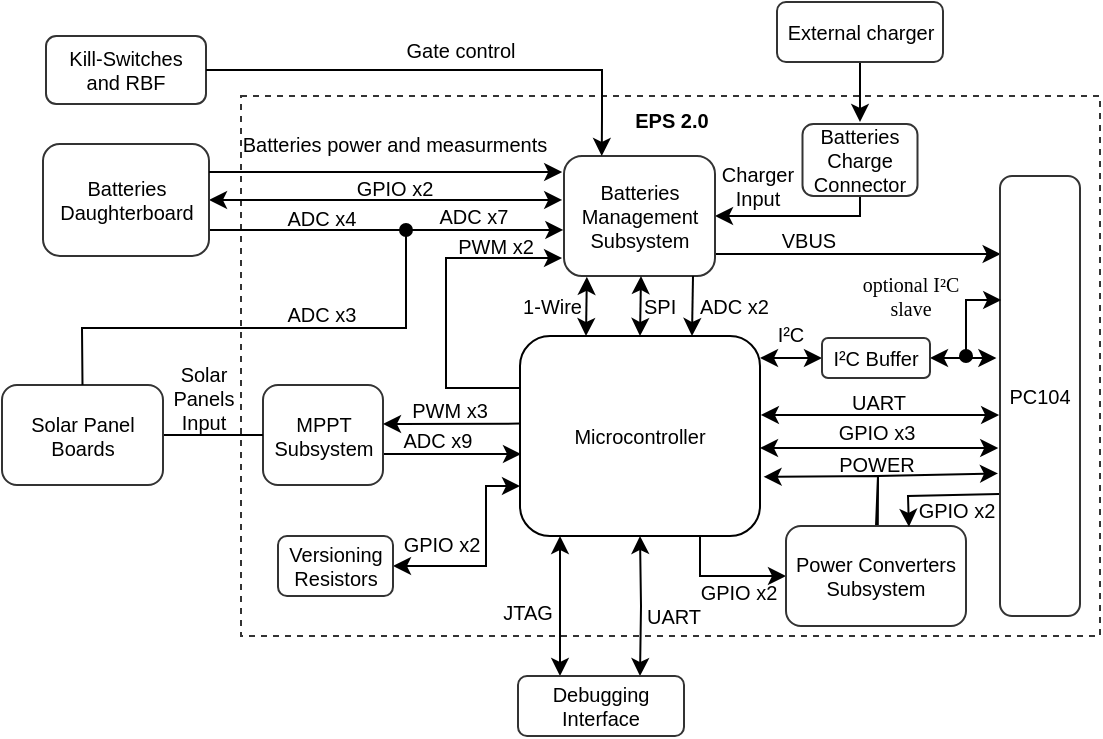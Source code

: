 <mxfile version="14.5.6" type="device"><diagram id="VgbWtvlUU714JyuE21Zw" name="Page-1"><mxGraphModel dx="1695" dy="479" grid="1" gridSize="10" guides="1" tooltips="1" connect="1" arrows="1" fold="1" page="1" pageScale="1" pageWidth="827" pageHeight="1169" math="0" shadow="0"><root><mxCell id="0"/><mxCell id="1" parent="0"/><mxCell id="7uVq3pc8eS2o6aUukl6U-1" value="EPS 2.0" style="rounded=0;whiteSpace=wrap;html=1;dashed=1;strokeColor=#333333;strokeWidth=1;fillColor=none;fontSize=10;verticalAlign=top;horizontal=1;fontStyle=1" parent="1" vertex="1"><mxGeometry x="-232.5" y="700" width="429.5" height="270" as="geometry"/></mxCell><mxCell id="7uVq3pc8eS2o6aUukl6U-2" value="" style="endArrow=classic;html=1;entryX=-0.025;entryY=0.676;entryDx=0;entryDy=0;entryPerimeter=0;rounded=0;exitX=0.5;exitY=0;exitDx=0;exitDy=0;" parent="1" source="7uVq3pc8eS2o6aUukl6U-11" edge="1" target="7uVq3pc8eS2o6aUukl6U-19"><mxGeometry width="50" height="50" relative="1" as="geometry"><mxPoint x="85" y="912" as="sourcePoint"/><mxPoint x="145.72" y="878.2" as="targetPoint"/><Array as="points"><mxPoint x="86" y="890"/></Array></mxGeometry></mxCell><mxCell id="7uVq3pc8eS2o6aUukl6U-3" value="" style="endArrow=classic;html=1;entryX=1.015;entryY=0.704;entryDx=0;entryDy=0;entryPerimeter=0;rounded=0;exitX=0.51;exitY=-0.004;exitDx=0;exitDy=0;exitPerimeter=0;" parent="1" source="7uVq3pc8eS2o6aUukl6U-11" edge="1" target="7uVq3pc8eS2o6aUukl6U-8"><mxGeometry width="50" height="50" relative="1" as="geometry"><mxPoint x="85.5" y="912" as="sourcePoint"/><mxPoint x="27.36" y="878.5" as="targetPoint"/><Array as="points"><mxPoint x="86" y="890"/></Array></mxGeometry></mxCell><mxCell id="7uVq3pc8eS2o6aUukl6U-4" style="edgeStyle=orthogonalEdgeStyle;rounded=0;orthogonalLoop=1;jettySize=auto;html=1;exitX=1;exitY=0.5;exitDx=0;exitDy=0;startArrow=classic;startFill=1;endArrow=classic;endFill=1;fontSize=10;entryX=-0.022;entryY=0.591;entryDx=0;entryDy=0;entryPerimeter=0;" parent="1" edge="1"><mxGeometry relative="1" as="geometry"><mxPoint x="146.12" y="876.02" as="targetPoint"/><mxPoint x="27" y="876" as="sourcePoint"/></mxGeometry></mxCell><mxCell id="7uVq3pc8eS2o6aUukl6U-5" style="edgeStyle=orthogonalEdgeStyle;rounded=0;orthogonalLoop=1;jettySize=auto;html=1;exitX=0.75;exitY=1;exitDx=0;exitDy=0;entryX=0;entryY=0.5;entryDx=0;entryDy=0;startArrow=none;startFill=0;endArrow=classic;endFill=1;fontSize=10;" parent="1" source="7uVq3pc8eS2o6aUukl6U-8" target="7uVq3pc8eS2o6aUukl6U-11" edge="1"><mxGeometry relative="1" as="geometry"><Array as="points"><mxPoint x="-3" y="940"/></Array></mxGeometry></mxCell><mxCell id="7uVq3pc8eS2o6aUukl6U-6" style="edgeStyle=orthogonalEdgeStyle;rounded=0;orthogonalLoop=1;jettySize=auto;html=1;exitX=0;exitY=0.75;exitDx=0;exitDy=0;entryX=1;entryY=0.5;entryDx=0;entryDy=0;startArrow=classic;startFill=1;endArrow=classic;endFill=1;strokeColor=#000000;fontColor=#000000;" parent="1" source="7uVq3pc8eS2o6aUukl6U-8" target="7uVq3pc8eS2o6aUukl6U-57" edge="1"><mxGeometry relative="1" as="geometry"><Array as="points"><mxPoint x="-110" y="895"/><mxPoint x="-110" y="935"/></Array></mxGeometry></mxCell><mxCell id="7uVq3pc8eS2o6aUukl6U-7" style="edgeStyle=orthogonalEdgeStyle;rounded=0;orthogonalLoop=1;jettySize=auto;html=1;exitX=0;exitY=0.25;exitDx=0;exitDy=0;entryX=-0.013;entryY=0.834;entryDx=0;entryDy=0;entryPerimeter=0;startArrow=none;startFill=0;endArrow=classic;endFill=1;strokeColor=#000000;fontSize=10;fontColor=#000000;" parent="1" edge="1"><mxGeometry relative="1" as="geometry"><mxPoint x="-93" y="846" as="sourcePoint"/><mxPoint x="-71.981" y="781.04" as="targetPoint"/><Array as="points"><mxPoint x="-130" y="846"/><mxPoint x="-130" y="781"/></Array></mxGeometry></mxCell><mxCell id="7uVq3pc8eS2o6aUukl6U-8" value="Microcontroller" style="rounded=1;whiteSpace=wrap;html=1;strokeWidth=1;fillColor=none;fontSize=10;glass=0;shadow=0;sketch=0;" parent="1" vertex="1"><mxGeometry x="-93" y="820" width="120" height="100" as="geometry"/></mxCell><mxCell id="7uVq3pc8eS2o6aUukl6U-9" style="edgeStyle=orthogonalEdgeStyle;rounded=0;orthogonalLoop=1;jettySize=auto;html=1;startArrow=none;startFill=0;endArrow=classic;endFill=1;fontSize=10;exitX=1;exitY=0.75;exitDx=0;exitDy=0;" parent="1" source="7uVq3pc8eS2o6aUukl6U-10" edge="1"><mxGeometry relative="1" as="geometry"><mxPoint x="-92.5" y="879" as="targetPoint"/><Array as="points"><mxPoint x="-92.5" y="879"/></Array><mxPoint x="-256.5" y="887" as="sourcePoint"/></mxGeometry></mxCell><mxCell id="7uVq3pc8eS2o6aUukl6U-10" value="MPPT Subsystem" style="rounded=1;whiteSpace=wrap;html=1;strokeColor=#333333;strokeWidth=1;fillColor=none;fontSize=10;" parent="1" vertex="1"><mxGeometry x="-221.5" y="844.5" width="60" height="50" as="geometry"/></mxCell><mxCell id="7uVq3pc8eS2o6aUukl6U-11" value="Power Converters Subsystem" style="rounded=1;whiteSpace=wrap;html=1;strokeColor=#333333;strokeWidth=1;fontSize=10;fillColor=none;" parent="1" vertex="1"><mxGeometry x="40" y="915" width="90" height="50" as="geometry"/></mxCell><mxCell id="7uVq3pc8eS2o6aUukl6U-12" style="edgeStyle=orthogonalEdgeStyle;rounded=0;orthogonalLoop=1;jettySize=auto;html=1;exitX=1;exitY=0.5;exitDx=0;exitDy=0;startArrow=none;startFill=0;endArrow=classic;endFill=1;fontColor=#FF0000;entryX=0.008;entryY=0.091;entryDx=0;entryDy=0;entryPerimeter=0;" parent="1" edge="1"><mxGeometry relative="1" as="geometry"><Array as="points"/><mxPoint x="4.5" y="779" as="sourcePoint"/><mxPoint x="147.32" y="779.02" as="targetPoint"/></mxGeometry></mxCell><mxCell id="7uVq3pc8eS2o6aUukl6U-13" style="edgeStyle=orthogonalEdgeStyle;rounded=0;orthogonalLoop=1;jettySize=auto;html=1;startArrow=classic;startFill=1;endArrow=none;endFill=0;strokeColor=#000000;fontColor=#000000;" parent="1" edge="1"><mxGeometry relative="1" as="geometry"><mxPoint x="77" y="683" as="targetPoint"/><mxPoint x="77" y="713" as="sourcePoint"/></mxGeometry></mxCell><mxCell id="7uVq3pc8eS2o6aUukl6U-14" style="edgeStyle=orthogonalEdgeStyle;rounded=0;orthogonalLoop=1;jettySize=auto;html=1;exitX=1;exitY=0.5;exitDx=0;exitDy=0;entryX=0.5;entryY=1;entryDx=0;entryDy=0;startArrow=classic;startFill=1;endArrow=none;endFill=0;strokeColor=#000000;fontColor=#000000;" parent="1" source="7uVq3pc8eS2o6aUukl6U-15" target="7uVq3pc8eS2o6aUukl6U-56" edge="1"><mxGeometry relative="1" as="geometry"><Array as="points"><mxPoint x="77" y="760"/></Array></mxGeometry></mxCell><mxCell id="7uVq3pc8eS2o6aUukl6U-15" value="Batteries Management&lt;br&gt;Subsystem" style="rounded=1;whiteSpace=wrap;html=1;strokeColor=#333333;strokeWidth=1;fillColor=none;fontSize=10;" parent="1" vertex="1"><mxGeometry x="-71" y="730" width="75.5" height="60" as="geometry"/></mxCell><mxCell id="7uVq3pc8eS2o6aUukl6U-16" style="edgeStyle=orthogonalEdgeStyle;rounded=0;orthogonalLoop=1;jettySize=auto;html=1;exitX=0.5;exitY=0;exitDx=0;exitDy=0;entryX=0.5;entryY=1;entryDx=0;entryDy=0;startArrow=classic;startFill=1;endArrow=classic;endFill=1;fontSize=10;" parent="1" target="7uVq3pc8eS2o6aUukl6U-8" edge="1"><mxGeometry relative="1" as="geometry"><mxPoint x="-33" y="990.0" as="sourcePoint"/></mxGeometry></mxCell><mxCell id="7uVq3pc8eS2o6aUukl6U-17" style="edgeStyle=orthogonalEdgeStyle;rounded=0;orthogonalLoop=1;jettySize=auto;html=1;exitX=1;exitY=0.5;exitDx=0;exitDy=0;entryX=0;entryY=0.5;entryDx=0;entryDy=0;endArrow=none;endFill=0;" parent="1" source="7uVq3pc8eS2o6aUukl6U-18" target="7uVq3pc8eS2o6aUukl6U-10" edge="1"><mxGeometry relative="1" as="geometry"/></mxCell><mxCell id="7uVq3pc8eS2o6aUukl6U-18" value="Solar Panel Boards" style="rounded=1;whiteSpace=wrap;html=1;strokeColor=#333333;strokeWidth=1;fillColor=none;fontSize=10;" parent="1" vertex="1"><mxGeometry x="-352" y="844.5" width="80.5" height="50" as="geometry"/></mxCell><mxCell id="7uVq3pc8eS2o6aUukl6U-19" value="PC104" style="rounded=1;whiteSpace=wrap;html=1;strokeColor=#333333;strokeWidth=1;fillColor=none;fontSize=10;" parent="1" vertex="1"><mxGeometry x="147" y="740" width="40" height="220" as="geometry"/></mxCell><mxCell id="7uVq3pc8eS2o6aUukl6U-20" value="Kill-Switches &lt;br&gt;and RBF" style="rounded=1;whiteSpace=wrap;html=1;strokeColor=#333333;strokeWidth=1;fillColor=none;fontSize=10;" parent="1" vertex="1"><mxGeometry x="-330" y="670" width="80" height="34" as="geometry"/></mxCell><mxCell id="7uVq3pc8eS2o6aUukl6U-21" value="UART" style="text;html=1;strokeColor=none;fillColor=none;align=center;verticalAlign=middle;whiteSpace=wrap;rounded=0;shadow=0;glass=0;sketch=0;fontSize=10;" parent="1" vertex="1"><mxGeometry x="-29" y="952" width="26" height="15" as="geometry"/></mxCell><mxCell id="7uVq3pc8eS2o6aUukl6U-22" value="JTAG" style="text;html=1;strokeColor=none;fillColor=none;align=center;verticalAlign=middle;whiteSpace=wrap;rounded=0;shadow=0;glass=0;sketch=0;fontSize=10;" parent="1" vertex="1"><mxGeometry x="-104" y="950" width="30" height="15" as="geometry"/></mxCell><mxCell id="7uVq3pc8eS2o6aUukl6U-23" value="ADC x9" style="text;html=1;strokeColor=none;fillColor=none;align=center;verticalAlign=middle;whiteSpace=wrap;rounded=0;shadow=0;glass=0;sketch=0;fontSize=10;" parent="1" vertex="1"><mxGeometry x="-159.5" y="864" width="50" height="15" as="geometry"/></mxCell><mxCell id="7uVq3pc8eS2o6aUukl6U-24" value="PWM x3" style="text;html=1;strokeColor=none;fillColor=none;align=center;verticalAlign=middle;whiteSpace=wrap;rounded=0;shadow=0;glass=0;sketch=0;fontSize=10;" parent="1" vertex="1"><mxGeometry x="-150" y="849" width="44" height="15" as="geometry"/></mxCell><mxCell id="7uVq3pc8eS2o6aUukl6U-25" value="ADC x7" style="text;html=1;strokeColor=none;fillColor=none;align=center;verticalAlign=middle;whiteSpace=wrap;rounded=0;shadow=0;glass=0;sketch=0;fontSize=10;" parent="1" vertex="1"><mxGeometry x="-138" y="752.5" width="44" height="15" as="geometry"/></mxCell><mxCell id="7uVq3pc8eS2o6aUukl6U-26" value="PWM x2" style="text;html=1;strokeColor=none;fillColor=none;align=center;verticalAlign=middle;whiteSpace=wrap;rounded=0;shadow=0;glass=0;sketch=0;fontSize=10;" parent="1" vertex="1"><mxGeometry x="-127.5" y="770" width="44" height="10" as="geometry"/></mxCell><mxCell id="7uVq3pc8eS2o6aUukl6U-27" value="ADC x2" style="text;html=1;strokeColor=none;fillColor=none;align=left;verticalAlign=middle;whiteSpace=wrap;rounded=0;shadow=0;glass=0;sketch=0;fontSize=10;" parent="1" vertex="1"><mxGeometry x="-5.5" y="795" width="45.5" height="20" as="geometry"/></mxCell><mxCell id="7uVq3pc8eS2o6aUukl6U-28" value="1-Wire" style="text;html=1;strokeColor=none;fillColor=none;align=right;verticalAlign=middle;whiteSpace=wrap;rounded=0;shadow=0;glass=0;sketch=0;fontSize=10;" parent="1" vertex="1"><mxGeometry x="-103.25" y="800" width="43.25" height="10" as="geometry"/></mxCell><mxCell id="7uVq3pc8eS2o6aUukl6U-29" style="edgeStyle=orthogonalEdgeStyle;rounded=0;orthogonalLoop=1;jettySize=auto;html=1;entryX=0.5;entryY=0;entryDx=0;entryDy=0;startArrow=classic;startFill=1;endArrow=classic;endFill=1;fontSize=10;" parent="1" target="7uVq3pc8eS2o6aUukl6U-8" edge="1"><mxGeometry relative="1" as="geometry"><mxPoint x="-32.5" y="790.0" as="sourcePoint"/><mxPoint x="-29" y="820.0" as="targetPoint"/></mxGeometry></mxCell><mxCell id="7uVq3pc8eS2o6aUukl6U-30" value="SPI" style="text;html=1;strokeColor=none;fillColor=none;align=left;verticalAlign=middle;whiteSpace=wrap;rounded=0;shadow=0;glass=0;sketch=0;fontSize=10;" parent="1" vertex="1"><mxGeometry x="-33" y="800" width="23.5" height="10" as="geometry"/></mxCell><mxCell id="7uVq3pc8eS2o6aUukl6U-31" style="edgeStyle=orthogonalEdgeStyle;rounded=0;orthogonalLoop=1;jettySize=auto;html=1;exitX=0.25;exitY=0;exitDx=0;exitDy=0;startArrow=classic;startFill=1;endArrow=classic;endFill=1;fontSize=10;entryX=0.297;entryY=1.008;entryDx=0;entryDy=0;entryPerimeter=0;" parent="1" edge="1"><mxGeometry relative="1" as="geometry"><mxPoint x="-60" y="820.0" as="sourcePoint"/><mxPoint x="-59.577" y="790.4" as="targetPoint"/></mxGeometry></mxCell><mxCell id="7uVq3pc8eS2o6aUukl6U-32" style="edgeStyle=orthogonalEdgeStyle;rounded=0;orthogonalLoop=1;jettySize=auto;html=1;exitX=1;exitY=0.5;exitDx=0;exitDy=0;startArrow=classic;startFill=1;endArrow=classic;endFill=1;fontSize=10;entryX=0;entryY=0.5;entryDx=0;entryDy=0;" parent="1" edge="1" target="RGfw9dzdnFfixwo_UlLg-1"><mxGeometry relative="1" as="geometry"><mxPoint x="50" y="831" as="targetPoint"/><mxPoint x="27" y="831" as="sourcePoint"/></mxGeometry></mxCell><mxCell id="7uVq3pc8eS2o6aUukl6U-33" value="GPIO x2" style="text;html=1;strokeColor=none;fillColor=none;align=center;verticalAlign=middle;whiteSpace=wrap;rounded=0;shadow=0;glass=0;sketch=0;fontSize=10;" parent="1" vertex="1"><mxGeometry x="-7" y="940" width="47" height="15" as="geometry"/></mxCell><mxCell id="7uVq3pc8eS2o6aUukl6U-34" value="I²C" style="text;html=1;strokeColor=none;fillColor=none;align=center;verticalAlign=middle;whiteSpace=wrap;rounded=0;shadow=0;glass=0;sketch=0;fontSize=10;" parent="1" vertex="1"><mxGeometry x="29" y="811" width="26.5" height="15" as="geometry"/></mxCell><mxCell id="7uVq3pc8eS2o6aUukl6U-35" value="GPIO x3" style="text;html=1;strokeColor=none;fillColor=none;align=center;verticalAlign=middle;whiteSpace=wrap;rounded=0;shadow=0;glass=0;sketch=0;fontSize=10;" parent="1" vertex="1"><mxGeometry x="51.5" y="860.5" width="67" height="15" as="geometry"/></mxCell><mxCell id="7uVq3pc8eS2o6aUukl6U-36" value="" style="endArrow=classic;html=1;fontSize=10;exitX=1;exitY=0;exitDx=0;exitDy=0;rounded=0;entryX=0.683;entryY=0.008;entryDx=0;entryDy=0;fontColor=#FF0000;entryPerimeter=0;" parent="1" source="7uVq3pc8eS2o6aUukl6U-37" target="7uVq3pc8eS2o6aUukl6U-11" edge="1"><mxGeometry width="50" height="50" relative="1" as="geometry"><mxPoint x="27" y="1040" as="sourcePoint"/><mxPoint x="77" y="990" as="targetPoint"/><Array as="points"><mxPoint x="101" y="900"/></Array></mxGeometry></mxCell><mxCell id="7uVq3pc8eS2o6aUukl6U-37" value="GPIO x2" style="text;html=1;strokeColor=none;fillColor=none;align=center;verticalAlign=middle;whiteSpace=wrap;rounded=0;shadow=0;glass=0;sketch=0;fontSize=10;" parent="1" vertex="1"><mxGeometry x="103.5" y="899" width="43" height="15" as="geometry"/></mxCell><mxCell id="7uVq3pc8eS2o6aUukl6U-38" value="POWER" style="text;html=1;strokeColor=none;fillColor=none;align=center;verticalAlign=middle;whiteSpace=wrap;rounded=0;shadow=0;glass=0;sketch=0;fontSize=10;" parent="1" vertex="1"><mxGeometry x="63.5" y="880" width="43" height="8" as="geometry"/></mxCell><mxCell id="7uVq3pc8eS2o6aUukl6U-39" style="edgeStyle=orthogonalEdgeStyle;rounded=0;orthogonalLoop=1;jettySize=auto;html=1;exitX=1;exitY=0.5;exitDx=0;exitDy=0;startArrow=classic;startFill=1;endArrow=classic;endFill=1;fontSize=10;entryX=-0.022;entryY=0.591;entryDx=0;entryDy=0;entryPerimeter=0;" parent="1" edge="1"><mxGeometry relative="1" as="geometry"><mxPoint x="146.56" y="859.52" as="targetPoint"/><mxPoint x="27.44" y="859.5" as="sourcePoint"/></mxGeometry></mxCell><mxCell id="7uVq3pc8eS2o6aUukl6U-41" value="Solar Panels&lt;br&gt;Input" style="text;html=1;strokeColor=none;fillColor=none;align=center;verticalAlign=middle;whiteSpace=wrap;rounded=0;shadow=0;glass=0;sketch=0;fontSize=10;" parent="1" vertex="1"><mxGeometry x="-271.5" y="833.25" width="40" height="34.5" as="geometry"/></mxCell><mxCell id="7uVq3pc8eS2o6aUukl6U-42" style="edgeStyle=orthogonalEdgeStyle;rounded=0;orthogonalLoop=1;jettySize=auto;html=1;exitX=0.5;exitY=0;exitDx=0;exitDy=0;entryX=0.5;entryY=1;entryDx=0;entryDy=0;startArrow=classic;startFill=1;endArrow=classic;endFill=1;fontSize=10;" parent="1" edge="1"><mxGeometry relative="1" as="geometry"><mxPoint x="-73" y="990.0" as="sourcePoint"/><mxPoint x="-73" y="920.0" as="targetPoint"/></mxGeometry></mxCell><mxCell id="7uVq3pc8eS2o6aUukl6U-43" style="edgeStyle=orthogonalEdgeStyle;rounded=0;orthogonalLoop=1;jettySize=auto;html=1;exitX=1;exitY=0.25;exitDx=0;exitDy=0;entryX=-0.012;entryY=0.583;entryDx=0;entryDy=0;entryPerimeter=0;startArrow=classic;startFill=1;" parent="1" edge="1"><mxGeometry relative="1" as="geometry"><mxPoint x="-248.5" y="752" as="sourcePoint"/><mxPoint x="-71.906" y="751.98" as="targetPoint"/></mxGeometry></mxCell><mxCell id="7uVq3pc8eS2o6aUukl6U-44" value="Batteries Daughterboard" style="rounded=1;whiteSpace=wrap;html=1;strokeColor=#333333;strokeWidth=1;fillColor=none;fontSize=10;" parent="1" vertex="1"><mxGeometry x="-331.5" y="724" width="83" height="56" as="geometry"/></mxCell><mxCell id="7uVq3pc8eS2o6aUukl6U-45" value="Debugging Interface" style="rounded=1;whiteSpace=wrap;html=1;strokeColor=#333333;strokeWidth=1;fillColor=none;fontSize=10;" parent="1" vertex="1"><mxGeometry x="-94" y="990" width="83" height="30" as="geometry"/></mxCell><mxCell id="7uVq3pc8eS2o6aUukl6U-46" value="" style="endArrow=classic;html=1;entryX=1;entryY=0.25;entryDx=0;entryDy=0;exitX=0;exitY=0.478;exitDx=0;exitDy=0;exitPerimeter=0;" parent="1" edge="1"><mxGeometry width="50" height="50" relative="1" as="geometry"><mxPoint x="-93" y="863.8" as="sourcePoint"/><mxPoint x="-161.5" y="864" as="targetPoint"/></mxGeometry></mxCell><mxCell id="7uVq3pc8eS2o6aUukl6U-47" style="edgeStyle=orthogonalEdgeStyle;rounded=0;orthogonalLoop=1;jettySize=auto;html=1;entryX=0.5;entryY=0;entryDx=0;entryDy=0;startArrow=none;startFill=0;endArrow=classic;endFill=1;fontSize=10;" parent="1" edge="1"><mxGeometry relative="1" as="geometry"><mxPoint x="-6.5" y="790.0" as="sourcePoint"/><mxPoint x="-7" y="820.0" as="targetPoint"/></mxGeometry></mxCell><mxCell id="7uVq3pc8eS2o6aUukl6U-48" value="" style="endArrow=classic;startArrow=none;html=1;strokeColor=#000000;exitX=1;exitY=0.5;exitDx=0;exitDy=0;entryX=0.25;entryY=0;entryDx=0;entryDy=0;startFill=0;rounded=0;" parent="1" source="7uVq3pc8eS2o6aUukl6U-20" target="7uVq3pc8eS2o6aUukl6U-15" edge="1"><mxGeometry width="50" height="50" relative="1" as="geometry"><mxPoint x="-251.58" y="750.9" as="sourcePoint"/><mxPoint x="-74.005" y="750" as="targetPoint"/><Array as="points"><mxPoint x="-52" y="687"/><mxPoint x="-52" y="710"/></Array></mxGeometry></mxCell><mxCell id="7uVq3pc8eS2o6aUukl6U-49" value="" style="endArrow=none;html=1;fontColor=#FF0000;entryX=0.5;entryY=0;entryDx=0;entryDy=0;rounded=0;endFill=0;startArrow=oval;startFill=1;" parent="1" target="7uVq3pc8eS2o6aUukl6U-18" edge="1"><mxGeometry width="50" height="50" relative="1" as="geometry"><mxPoint x="-150" y="767" as="sourcePoint"/><mxPoint x="-311.75" y="841.5" as="targetPoint"/><Array as="points"><mxPoint x="-150" y="816"/><mxPoint x="-312" y="816"/></Array></mxGeometry></mxCell><mxCell id="7uVq3pc8eS2o6aUukl6U-50" value="ADC x4" style="text;html=1;strokeColor=none;fillColor=none;align=center;verticalAlign=middle;whiteSpace=wrap;rounded=0;shadow=0;glass=0;sketch=0;fontSize=10;" parent="1" vertex="1"><mxGeometry x="-214" y="753" width="44" height="15" as="geometry"/></mxCell><mxCell id="7uVq3pc8eS2o6aUukl6U-51" value="ADC x3" style="text;html=1;strokeColor=none;fillColor=none;align=center;verticalAlign=middle;whiteSpace=wrap;rounded=0;shadow=0;glass=0;sketch=0;fontSize=10;" parent="1" vertex="1"><mxGeometry x="-214" y="801" width="44" height="15" as="geometry"/></mxCell><mxCell id="7uVq3pc8eS2o6aUukl6U-52" value="" style="endArrow=classic;startArrow=none;html=1;entryX=0.009;entryY=0.833;entryDx=0;entryDy=0;entryPerimeter=0;startFill=0;" parent="1" edge="1"><mxGeometry width="50" height="50" relative="1" as="geometry"><mxPoint x="-248" y="767" as="sourcePoint"/><mxPoint x="-71.32" y="766.98" as="targetPoint"/></mxGeometry></mxCell><mxCell id="7uVq3pc8eS2o6aUukl6U-53" value="VBUS" style="text;html=1;strokeColor=none;fillColor=none;align=center;verticalAlign=middle;whiteSpace=wrap;rounded=0;shadow=0;glass=0;sketch=0;fontSize=10;" parent="1" vertex="1"><mxGeometry x="30" y="767" width="43" height="10" as="geometry"/></mxCell><mxCell id="7uVq3pc8eS2o6aUukl6U-54" value="Gate control" style="text;html=1;strokeColor=none;fillColor=none;align=center;verticalAlign=middle;whiteSpace=wrap;rounded=0;fontColor=#000000;fontSize=10;" parent="1" vertex="1"><mxGeometry x="-161.5" y="671" width="77" height="12" as="geometry"/></mxCell><mxCell id="7uVq3pc8eS2o6aUukl6U-55" value="External charger" style="rounded=1;whiteSpace=wrap;html=1;strokeColor=#333333;strokeWidth=1;fillColor=none;fontSize=10;" parent="1" vertex="1"><mxGeometry x="35.5" y="653" width="83" height="30" as="geometry"/></mxCell><mxCell id="7uVq3pc8eS2o6aUukl6U-56" value="Batteries&lt;br&gt;Charge Connector" style="rounded=1;whiteSpace=wrap;html=1;strokeColor=#333333;strokeWidth=1;fillColor=none;fontSize=10;" parent="1" vertex="1"><mxGeometry x="48.25" y="714" width="57.5" height="36" as="geometry"/></mxCell><mxCell id="7uVq3pc8eS2o6aUukl6U-57" value="Versioning Resistors" style="rounded=1;whiteSpace=wrap;html=1;strokeColor=#333333;strokeWidth=1;fillColor=none;fontSize=10;" parent="1" vertex="1"><mxGeometry x="-214" y="920" width="57.5" height="30" as="geometry"/></mxCell><mxCell id="7uVq3pc8eS2o6aUukl6U-58" value="GPIO x2" style="text;html=1;strokeColor=none;fillColor=none;align=center;verticalAlign=middle;whiteSpace=wrap;rounded=0;shadow=0;glass=0;sketch=0;fontSize=10;" parent="1" vertex="1"><mxGeometry x="-154.5" y="916" width="44" height="15" as="geometry"/></mxCell><mxCell id="7uVq3pc8eS2o6aUukl6U-59" value="GPIO x2" style="text;html=1;strokeColor=none;fillColor=none;align=center;verticalAlign=middle;whiteSpace=wrap;rounded=0;shadow=0;glass=0;sketch=0;fontSize=10;" parent="1" vertex="1"><mxGeometry x="-180.5" y="742.5" width="49" height="7.5" as="geometry"/></mxCell><mxCell id="7uVq3pc8eS2o6aUukl6U-60" style="edgeStyle=orthogonalEdgeStyle;rounded=0;orthogonalLoop=1;jettySize=auto;html=1;exitX=1;exitY=0.25;exitDx=0;exitDy=0;entryX=-0.012;entryY=0.583;entryDx=0;entryDy=0;entryPerimeter=0;startArrow=none;startFill=0;" parent="1" edge="1"><mxGeometry relative="1" as="geometry"><mxPoint x="-248.5" y="738.02" as="sourcePoint"/><mxPoint x="-71.906" y="738" as="targetPoint"/></mxGeometry></mxCell><mxCell id="7uVq3pc8eS2o6aUukl6U-61" value="Batteries power and measurments" style="text;html=1;strokeColor=none;fillColor=none;align=center;verticalAlign=middle;whiteSpace=wrap;rounded=0;shadow=0;glass=0;sketch=0;fontSize=10;" parent="1" vertex="1"><mxGeometry x="-234.5" y="718" width="157" height="12" as="geometry"/></mxCell><mxCell id="7uVq3pc8eS2o6aUukl6U-62" value="Charger Input" style="text;html=1;strokeColor=none;fillColor=none;align=center;verticalAlign=middle;whiteSpace=wrap;rounded=0;shadow=0;glass=0;sketch=0;fontSize=10;" parent="1" vertex="1"><mxGeometry x="2" y="732" width="48" height="26" as="geometry"/></mxCell><mxCell id="RGfw9dzdnFfixwo_UlLg-7" style="edgeStyle=orthogonalEdgeStyle;rounded=0;orthogonalLoop=1;jettySize=auto;html=1;exitX=1;exitY=0.5;exitDx=0;exitDy=0;entryX=-0.044;entryY=0.41;entryDx=0;entryDy=0;entryPerimeter=0;startArrow=classic;startFill=1;" edge="1" parent="1" source="RGfw9dzdnFfixwo_UlLg-1" target="7uVq3pc8eS2o6aUukl6U-19"><mxGeometry relative="1" as="geometry"/></mxCell><mxCell id="RGfw9dzdnFfixwo_UlLg-9" style="edgeStyle=orthogonalEdgeStyle;rounded=0;orthogonalLoop=1;jettySize=auto;html=1;entryX=0.015;entryY=0.282;entryDx=0;entryDy=0;startArrow=oval;startFill=1;entryPerimeter=0;" edge="1" parent="1" target="7uVq3pc8eS2o6aUukl6U-19"><mxGeometry relative="1" as="geometry"><mxPoint x="130" y="830" as="sourcePoint"/><Array as="points"><mxPoint x="130" y="802"/></Array></mxGeometry></mxCell><mxCell id="RGfw9dzdnFfixwo_UlLg-1" value="I²C Buffer" style="rounded=1;whiteSpace=wrap;html=1;strokeColor=#333333;strokeWidth=1;fontSize=10;fillColor=none;" vertex="1" parent="1"><mxGeometry x="58" y="821" width="54" height="20" as="geometry"/></mxCell><mxCell id="RGfw9dzdnFfixwo_UlLg-5" value="UART" style="text;html=1;strokeColor=none;fillColor=none;align=center;verticalAlign=middle;whiteSpace=wrap;rounded=0;shadow=0;glass=0;sketch=0;fontSize=10;" vertex="1" parent="1"><mxGeometry x="53" y="845.5" width="67" height="15" as="geometry"/></mxCell><mxCell id="RGfw9dzdnFfixwo_UlLg-10" value="&lt;font face=&quot;Verdana&quot;&gt;optional I²C slave&lt;/font&gt;" style="text;html=1;fillColor=none;align=center;verticalAlign=middle;whiteSpace=wrap;rounded=0;shadow=0;glass=0;sketch=0;fontSize=10;" vertex="1" parent="1"><mxGeometry x="71" y="792" width="63" height="15" as="geometry"/></mxCell></root></mxGraphModel></diagram></mxfile>